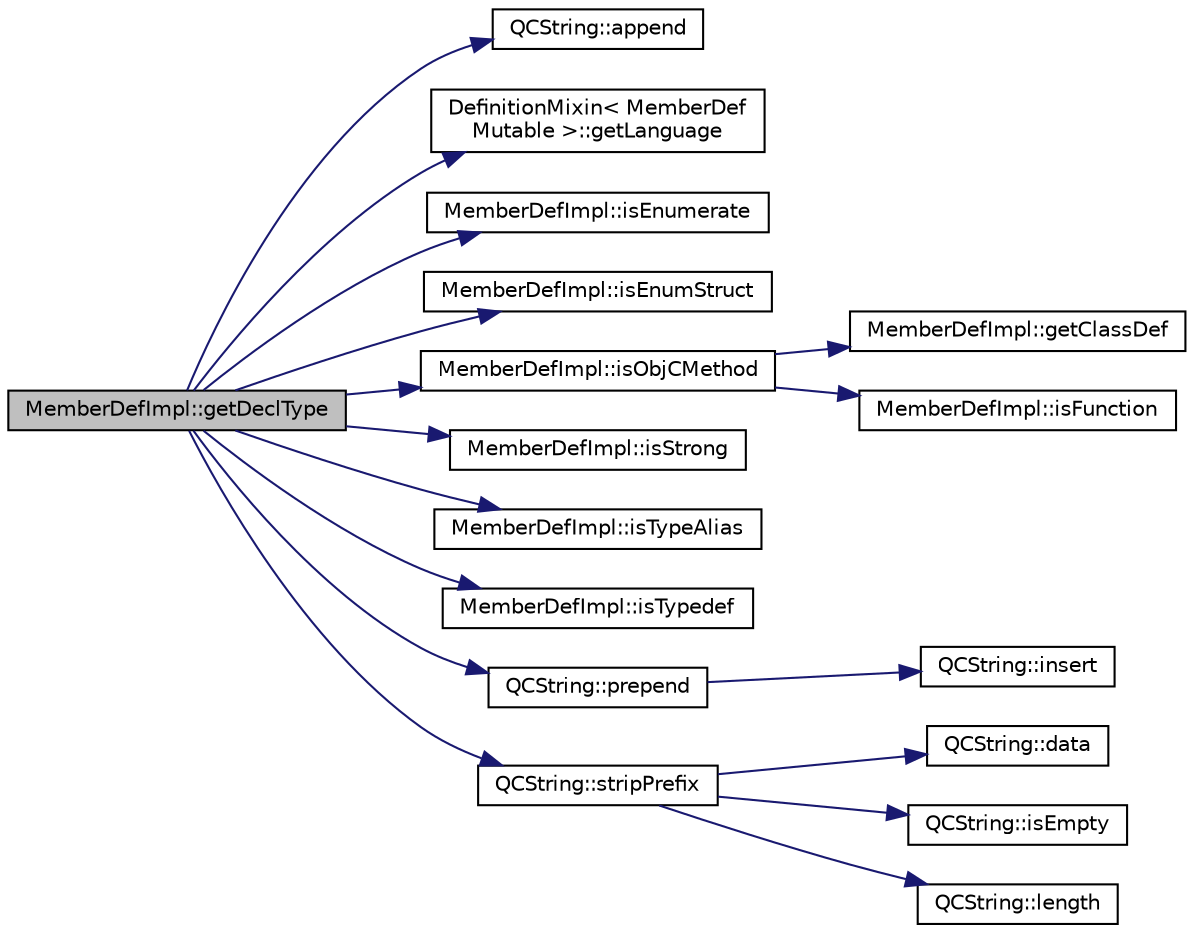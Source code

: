 digraph "MemberDefImpl::getDeclType"
{
 // LATEX_PDF_SIZE
  edge [fontname="Helvetica",fontsize="10",labelfontname="Helvetica",labelfontsize="10"];
  node [fontname="Helvetica",fontsize="10",shape=record];
  rankdir="LR";
  Node1 [label="MemberDefImpl::getDeclType",height=0.2,width=0.4,color="black", fillcolor="grey75", style="filled", fontcolor="black",tooltip=" "];
  Node1 -> Node2 [color="midnightblue",fontsize="10",style="solid",fontname="Helvetica"];
  Node2 [label="QCString::append",height=0.2,width=0.4,color="black", fillcolor="white", style="filled",URL="$classQCString.html#a8f0a381fdae1427b1182baf0abde21e7",tooltip=" "];
  Node1 -> Node3 [color="midnightblue",fontsize="10",style="solid",fontname="Helvetica"];
  Node3 [label="DefinitionMixin\< MemberDef\lMutable \>::getLanguage",height=0.2,width=0.4,color="black", fillcolor="white", style="filled",URL="$classDefinitionMixin.html#a2ec39daf3ce8b2fcbeb38da43e840397",tooltip=" "];
  Node1 -> Node4 [color="midnightblue",fontsize="10",style="solid",fontname="Helvetica"];
  Node4 [label="MemberDefImpl::isEnumerate",height=0.2,width=0.4,color="black", fillcolor="white", style="filled",URL="$classMemberDefImpl.html#a2a4003399a280bd29746c55f0fc2022b",tooltip=" "];
  Node1 -> Node5 [color="midnightblue",fontsize="10",style="solid",fontname="Helvetica"];
  Node5 [label="MemberDefImpl::isEnumStruct",height=0.2,width=0.4,color="black", fillcolor="white", style="filled",URL="$classMemberDefImpl.html#a27ba3b28954f61050c81cc18bbc3abdf",tooltip=" "];
  Node1 -> Node6 [color="midnightblue",fontsize="10",style="solid",fontname="Helvetica"];
  Node6 [label="MemberDefImpl::isObjCMethod",height=0.2,width=0.4,color="black", fillcolor="white", style="filled",URL="$classMemberDefImpl.html#a9e5dd8922eb92569bd93db719a50598a",tooltip=" "];
  Node6 -> Node7 [color="midnightblue",fontsize="10",style="solid",fontname="Helvetica"];
  Node7 [label="MemberDefImpl::getClassDef",height=0.2,width=0.4,color="black", fillcolor="white", style="filled",URL="$classMemberDefImpl.html#a1dba2c12d549ab8bc342acc193243619",tooltip=" "];
  Node6 -> Node8 [color="midnightblue",fontsize="10",style="solid",fontname="Helvetica"];
  Node8 [label="MemberDefImpl::isFunction",height=0.2,width=0.4,color="black", fillcolor="white", style="filled",URL="$classMemberDefImpl.html#a9ed9e89f52f39d80215747a938d077c3",tooltip=" "];
  Node1 -> Node9 [color="midnightblue",fontsize="10",style="solid",fontname="Helvetica"];
  Node9 [label="MemberDefImpl::isStrong",height=0.2,width=0.4,color="black", fillcolor="white", style="filled",URL="$classMemberDefImpl.html#aaa559d38c25bb17d497402b5a2d081e0",tooltip=" "];
  Node1 -> Node10 [color="midnightblue",fontsize="10",style="solid",fontname="Helvetica"];
  Node10 [label="MemberDefImpl::isTypeAlias",height=0.2,width=0.4,color="black", fillcolor="white", style="filled",URL="$classMemberDefImpl.html#ae9c37ba763d7b8d15c4a05de9fcb97c3",tooltip=" "];
  Node1 -> Node11 [color="midnightblue",fontsize="10",style="solid",fontname="Helvetica"];
  Node11 [label="MemberDefImpl::isTypedef",height=0.2,width=0.4,color="black", fillcolor="white", style="filled",URL="$classMemberDefImpl.html#a626e0cb02cf92c5017c418c9be04ff4f",tooltip=" "];
  Node1 -> Node12 [color="midnightblue",fontsize="10",style="solid",fontname="Helvetica"];
  Node12 [label="QCString::prepend",height=0.2,width=0.4,color="black", fillcolor="white", style="filled",URL="$classQCString.html#a0a6a8fe99e596b149ee15138fa8dcf0c",tooltip=" "];
  Node12 -> Node13 [color="midnightblue",fontsize="10",style="solid",fontname="Helvetica"];
  Node13 [label="QCString::insert",height=0.2,width=0.4,color="black", fillcolor="white", style="filled",URL="$classQCString.html#ae4e7678c93bacb8b7806597a8520ca54",tooltip=" "];
  Node1 -> Node14 [color="midnightblue",fontsize="10",style="solid",fontname="Helvetica"];
  Node14 [label="QCString::stripPrefix",height=0.2,width=0.4,color="black", fillcolor="white", style="filled",URL="$classQCString.html#af363dfe85e56f873aa3a373c70a33b24",tooltip=" "];
  Node14 -> Node15 [color="midnightblue",fontsize="10",style="solid",fontname="Helvetica"];
  Node15 [label="QCString::data",height=0.2,width=0.4,color="black", fillcolor="white", style="filled",URL="$classQCString.html#ac3aa3ac1a1c36d3305eba22a2eb0d098",tooltip=" "];
  Node14 -> Node16 [color="midnightblue",fontsize="10",style="solid",fontname="Helvetica"];
  Node16 [label="QCString::isEmpty",height=0.2,width=0.4,color="black", fillcolor="white", style="filled",URL="$classQCString.html#a621c4090d69ad7d05ef8e5234376c3d8",tooltip=" "];
  Node14 -> Node17 [color="midnightblue",fontsize="10",style="solid",fontname="Helvetica"];
  Node17 [label="QCString::length",height=0.2,width=0.4,color="black", fillcolor="white", style="filled",URL="$classQCString.html#ac52596733e9110b778019946d73fb268",tooltip=" "];
}
